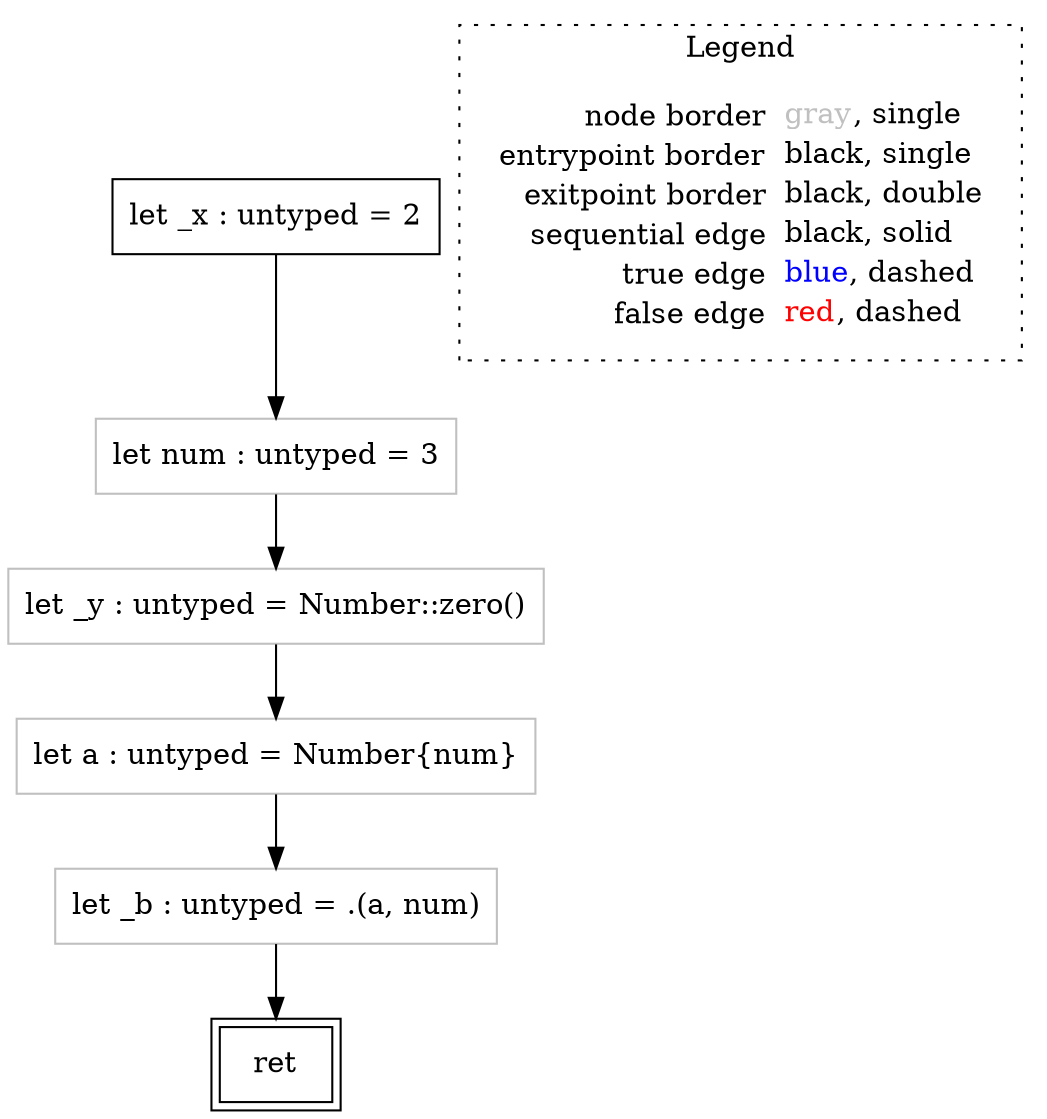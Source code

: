 digraph {
	"node0" [shape="rect",color="black",label=<let _x : untyped = 2>];
	"node1" [shape="rect",color="gray",label=<let num : untyped = 3>];
	"node2" [shape="rect",color="gray",label=<let _b : untyped = .(a, num)>];
	"node3" [shape="rect",color="black",peripheries="2",label=<ret>];
	"node4" [shape="rect",color="gray",label=<let a : untyped = Number{num}>];
	"node5" [shape="rect",color="gray",label=<let _y : untyped = Number::zero()>];
	"node0" -> "node1" [color="black"];
	"node1" -> "node5" [color="black"];
	"node2" -> "node3" [color="black"];
	"node4" -> "node2" [color="black"];
	"node5" -> "node4" [color="black"];
subgraph cluster_legend {
	label="Legend";
	style=dotted;
	node [shape=plaintext];
	"legend" [label=<<table border="0" cellpadding="2" cellspacing="0" cellborder="0"><tr><td align="right">node border&nbsp;</td><td align="left"><font color="gray">gray</font>, single</td></tr><tr><td align="right">entrypoint border&nbsp;</td><td align="left"><font color="black">black</font>, single</td></tr><tr><td align="right">exitpoint border&nbsp;</td><td align="left"><font color="black">black</font>, double</td></tr><tr><td align="right">sequential edge&nbsp;</td><td align="left"><font color="black">black</font>, solid</td></tr><tr><td align="right">true edge&nbsp;</td><td align="left"><font color="blue">blue</font>, dashed</td></tr><tr><td align="right">false edge&nbsp;</td><td align="left"><font color="red">red</font>, dashed</td></tr></table>>];
}

}
